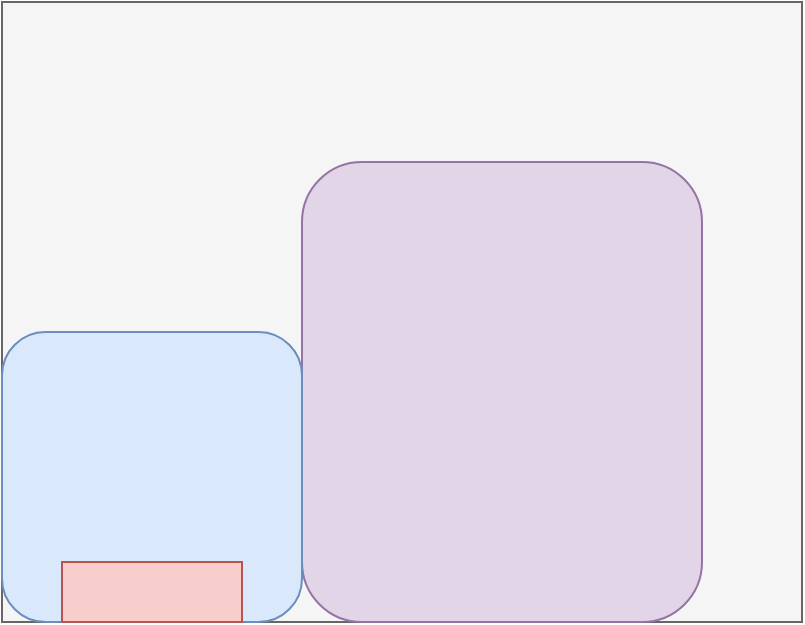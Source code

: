 <mxfile version="23.1.6" type="github">
  <diagram name="第 1 页" id="OlGQXTvJdLAxzKxSca79">
    <mxGraphModel dx="1306" dy="826" grid="1" gridSize="10" guides="1" tooltips="1" connect="1" arrows="0" fold="1" page="1" pageScale="1" pageWidth="827" pageHeight="1169" math="0" shadow="0">
      <root>
        <mxCell id="0" />
        <mxCell id="1" parent="0" />
        <mxCell id="eNl5kDHjrdtoNyzwESEn-1" value="" style="rounded=0;whiteSpace=wrap;html=1;fillColor=#f5f5f5;fontColor=#333333;strokeColor=#666666;" vertex="1" parent="1">
          <mxGeometry x="260" y="290" width="400" height="310" as="geometry" />
        </mxCell>
        <mxCell id="eNl5kDHjrdtoNyzwESEn-2" value="" style="rounded=1;whiteSpace=wrap;html=1;fillColor=#e1d5e7;strokeColor=#9673a6;" vertex="1" parent="1">
          <mxGeometry x="410" y="370" width="200" height="230" as="geometry" />
        </mxCell>
        <mxCell id="eNl5kDHjrdtoNyzwESEn-3" value="" style="rounded=1;whiteSpace=wrap;html=1;fillColor=#dae8fc;strokeColor=#6c8ebf;" vertex="1" parent="1">
          <mxGeometry x="260" y="455" width="150" height="145" as="geometry" />
        </mxCell>
        <mxCell id="eNl5kDHjrdtoNyzwESEn-4" value="" style="rounded=0;whiteSpace=wrap;html=1;fillColor=#f8cecc;strokeColor=#b85450;" vertex="1" parent="1">
          <mxGeometry x="290" y="570" width="90" height="30" as="geometry" />
        </mxCell>
      </root>
    </mxGraphModel>
  </diagram>
</mxfile>
